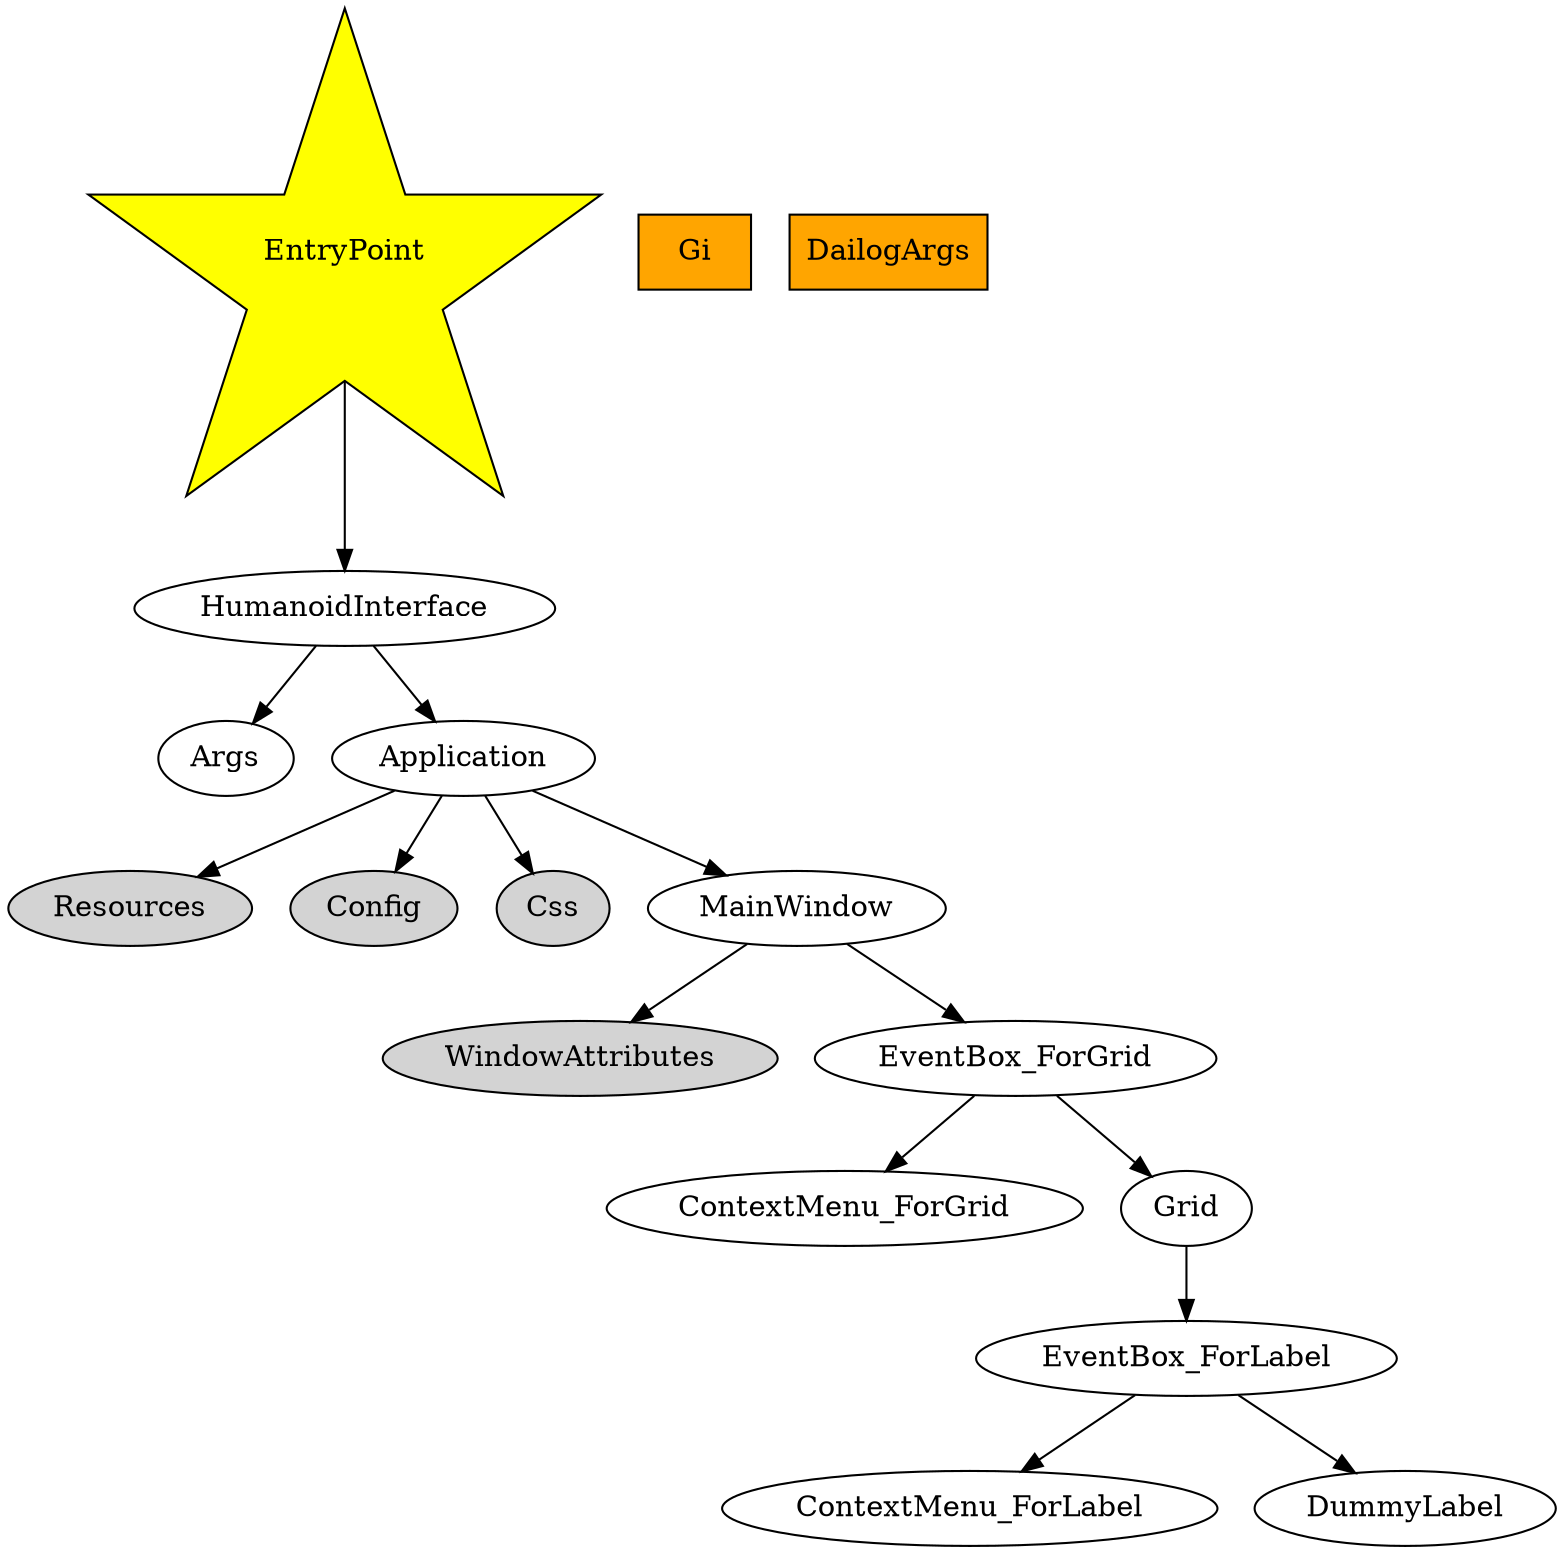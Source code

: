 digraph {

    EntryPoint [
        shape = "star"
        fillcolor ="Yellow"
        style = "filled"
    ]

    Gi, DailogArgs [
        shape = "box"
        fillcolor = "Orange"
        style = "filled"
    ]

    WindowAttributes, Resources, Config, Css [
        fillcolor = "LightGray"
        style = "filled"
    ]

    EntryPoint -> HumanoidInterface

    HumanoidInterface -> Args
    HumanoidInterface -> Application

    Application -> MainWindow
    Application -> Resources
    Application -> Config
    Application -> Css
    
    MainWindow -> WindowAttributes
    MainWindow -> EventBox_ForGrid

    EventBox_ForGrid -> ContextMenu_ForGrid
    EventBox_ForGrid -> Grid

    Grid -> EventBox_ForLabel

    EventBox_ForLabel -> ContextMenu_ForLabel
    EventBox_ForLabel -> DummyLabel

}